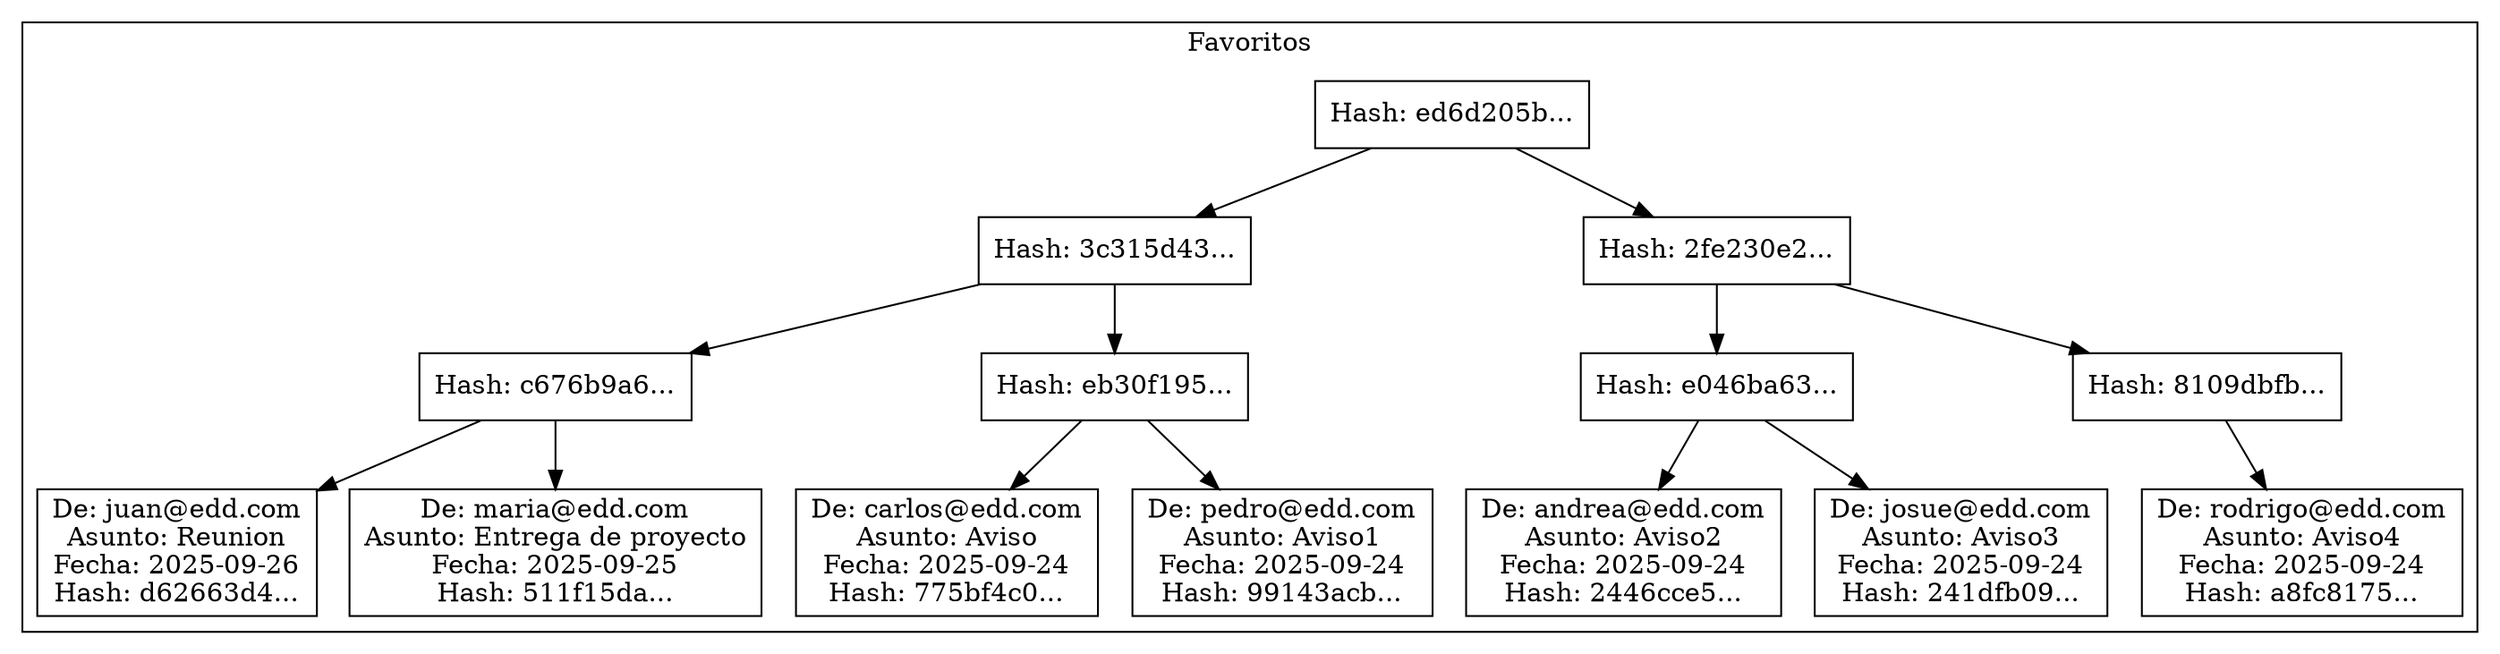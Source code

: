 digraph MerkleTree {
  node [shape=record];
  graph [rankdir=TB];
  subgraph cluster_0 {
    label="Favoritos";
  node0 [label="Hash: ed6d205b..."];
  node1 [label="Hash: 3c315d43..."];
  node2 [label="Hash: c676b9a6..."];
  node3 [label="De: juan@edd.com\nAsunto: Reunion\nFecha: 2025-09-26\nHash: d62663d4..."];
  node2 -> node3;
  node4 [label="De: maria@edd.com\nAsunto: Entrega de proyecto\nFecha: 2025-09-25\nHash: 511f15da..."];
  node2 -> node4;
  node1 -> node2;
  node5 [label="Hash: eb30f195..."];
  node6 [label="De: carlos@edd.com\nAsunto: Aviso\nFecha: 2025-09-24\nHash: 775bf4c0..."];
  node5 -> node6;
  node7 [label="De: pedro@edd.com\nAsunto: Aviso1\nFecha: 2025-09-24\nHash: 99143acb..."];
  node5 -> node7;
  node1 -> node5;
  node0 -> node1;
  node8 [label="Hash: 2fe230e2..."];
  node9 [label="Hash: e046ba63..."];
  node10 [label="De: andrea@edd.com\nAsunto: Aviso2\nFecha: 2025-09-24\nHash: 2446cce5..."];
  node9 -> node10;
  node11 [label="De: josue@edd.com\nAsunto: Aviso3\nFecha: 2025-09-24\nHash: 241dfb09..."];
  node9 -> node11;
  node8 -> node9;
  node12 [label="Hash: 8109dbfb..."];
  node13 [label="De: rodrigo@edd.com\nAsunto: Aviso4\nFecha: 2025-09-24\nHash: a8fc8175..."];
  node12 -> node13;
  node8 -> node12;
  node0 -> node8;
  }
}